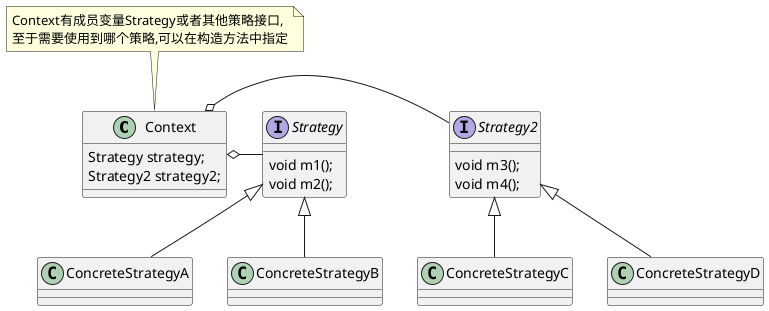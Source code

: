 @startuml

class Context{
    Strategy strategy;
    Strategy2 strategy2;
}
note top of Context: Context有成员变量Strategy或者其他策略接口,\n至于需要使用到哪个策略,可以在构造方法中指定

interface Strategy{
    void m1();
    void m2();
}

class ConcreteStrategyA
class ConcreteStrategyB

interface Strategy2{
    void m3();
    void m4();
}

class ConcreteStrategyC
class ConcreteStrategyD


Strategy <|-- ConcreteStrategyA
Strategy <|-- ConcreteStrategyB

Strategy2 <|-- ConcreteStrategyC
Strategy2 <|-- ConcreteStrategyD

Context o--r-- Strategy2
Context o--r-- Strategy

@enduml